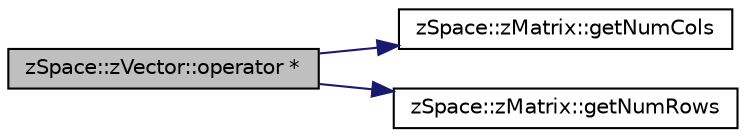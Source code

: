 digraph "zSpace::zVector::operator *"
{
 // LATEX_PDF_SIZE
  edge [fontname="Helvetica",fontsize="10",labelfontname="Helvetica",labelfontsize="10"];
  node [fontname="Helvetica",fontsize="10",shape=record];
  rankdir="LR";
  Node148 [label="zSpace::zVector::operator *",height=0.2,width=0.4,color="black", fillcolor="grey75", style="filled", fontcolor="black",tooltip="This operator is used for 4x4 / 3X3 matrix muliplication of a vector."];
  Node148 -> Node149 [color="midnightblue",fontsize="10",style="solid",fontname="Helvetica"];
  Node149 [label="zSpace::zMatrix::getNumCols",height=0.2,width=0.4,color="black", fillcolor="white", style="filled",URL="$classz_space_1_1z_matrix.html#a9f99bbcdb6224e24488e8e01d51937be",tooltip="This method gets the number of columns in the matrix."];
  Node148 -> Node150 [color="midnightblue",fontsize="10",style="solid",fontname="Helvetica"];
  Node150 [label="zSpace::zMatrix::getNumRows",height=0.2,width=0.4,color="black", fillcolor="white", style="filled",URL="$classz_space_1_1z_matrix.html#ae85a1183dc320f27fca7608431d5c4f5",tooltip="This method gets the number of rows in the matrix."];
}
